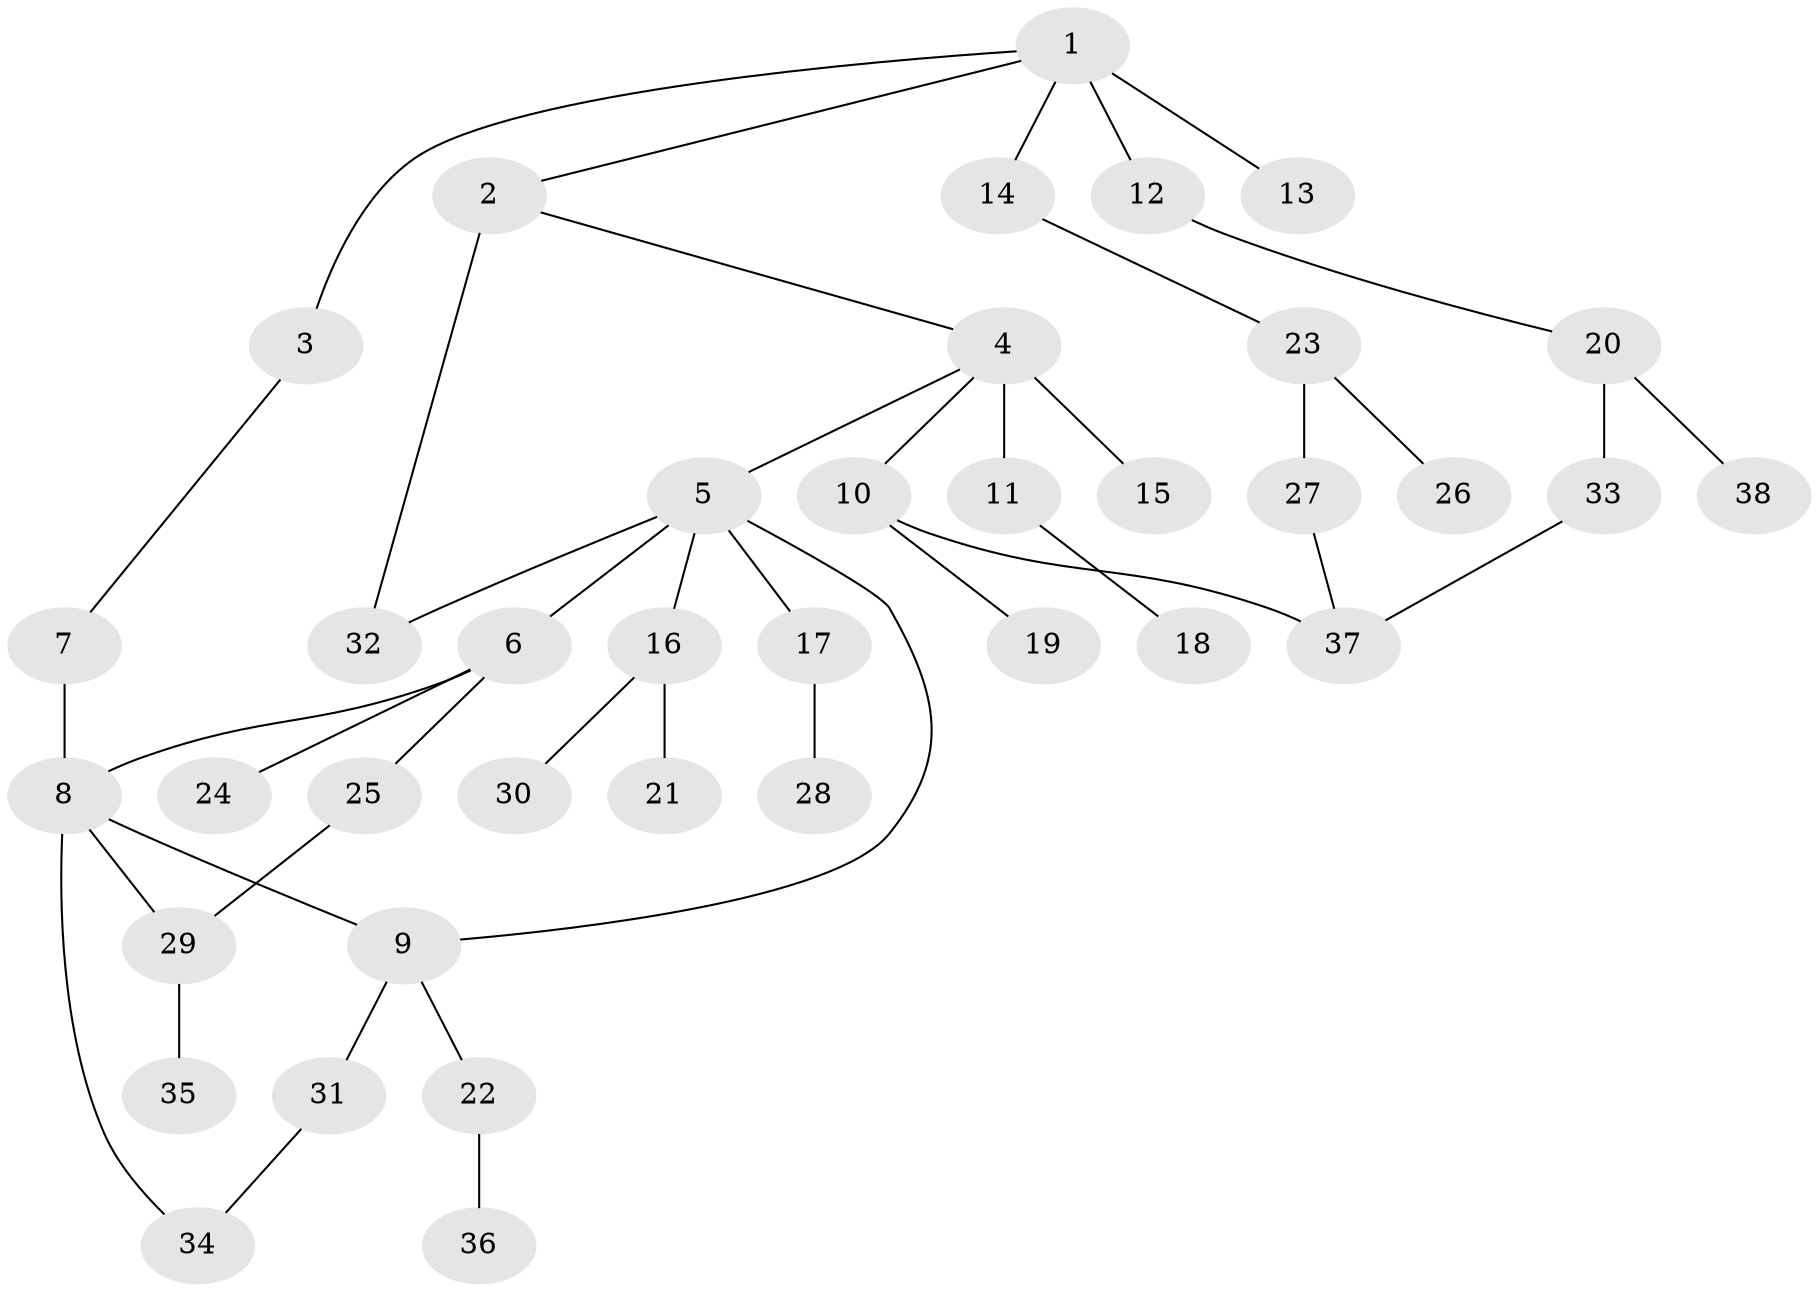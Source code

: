 // original degree distribution, {7: 0.013333333333333334, 5: 0.04, 3: 0.14666666666666667, 8: 0.04, 1: 0.5733333333333334, 4: 0.08, 2: 0.10666666666666667}
// Generated by graph-tools (version 1.1) at 2025/35/03/09/25 02:35:42]
// undirected, 38 vertices, 44 edges
graph export_dot {
graph [start="1"]
  node [color=gray90,style=filled];
  1;
  2;
  3;
  4;
  5;
  6;
  7;
  8;
  9;
  10;
  11;
  12;
  13;
  14;
  15;
  16;
  17;
  18;
  19;
  20;
  21;
  22;
  23;
  24;
  25;
  26;
  27;
  28;
  29;
  30;
  31;
  32;
  33;
  34;
  35;
  36;
  37;
  38;
  1 -- 2 [weight=1.0];
  1 -- 3 [weight=1.0];
  1 -- 12 [weight=1.0];
  1 -- 13 [weight=2.0];
  1 -- 14 [weight=1.0];
  2 -- 4 [weight=1.0];
  2 -- 32 [weight=2.0];
  3 -- 7 [weight=1.0];
  4 -- 5 [weight=1.0];
  4 -- 10 [weight=1.0];
  4 -- 11 [weight=1.0];
  4 -- 15 [weight=3.0];
  5 -- 6 [weight=1.0];
  5 -- 9 [weight=1.0];
  5 -- 16 [weight=1.0];
  5 -- 17 [weight=2.0];
  5 -- 32 [weight=1.0];
  6 -- 8 [weight=1.0];
  6 -- 24 [weight=1.0];
  6 -- 25 [weight=1.0];
  7 -- 8 [weight=2.0];
  8 -- 9 [weight=1.0];
  8 -- 29 [weight=1.0];
  8 -- 34 [weight=1.0];
  9 -- 22 [weight=1.0];
  9 -- 31 [weight=1.0];
  10 -- 19 [weight=1.0];
  10 -- 37 [weight=1.0];
  11 -- 18 [weight=1.0];
  12 -- 20 [weight=1.0];
  14 -- 23 [weight=1.0];
  16 -- 21 [weight=1.0];
  16 -- 30 [weight=1.0];
  17 -- 28 [weight=1.0];
  20 -- 33 [weight=1.0];
  20 -- 38 [weight=1.0];
  22 -- 36 [weight=1.0];
  23 -- 26 [weight=1.0];
  23 -- 27 [weight=5.0];
  25 -- 29 [weight=1.0];
  27 -- 37 [weight=1.0];
  29 -- 35 [weight=1.0];
  31 -- 34 [weight=1.0];
  33 -- 37 [weight=1.0];
}
